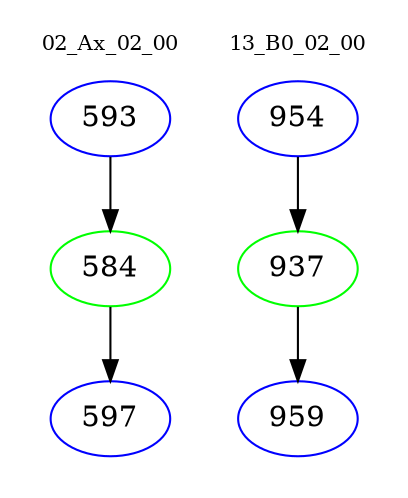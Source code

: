 digraph{
subgraph cluster_0 {
color = white
label = "02_Ax_02_00";
fontsize=10;
T0_593 [label="593", color="blue"]
T0_593 -> T0_584 [color="black"]
T0_584 [label="584", color="green"]
T0_584 -> T0_597 [color="black"]
T0_597 [label="597", color="blue"]
}
subgraph cluster_1 {
color = white
label = "13_B0_02_00";
fontsize=10;
T1_954 [label="954", color="blue"]
T1_954 -> T1_937 [color="black"]
T1_937 [label="937", color="green"]
T1_937 -> T1_959 [color="black"]
T1_959 [label="959", color="blue"]
}
}

